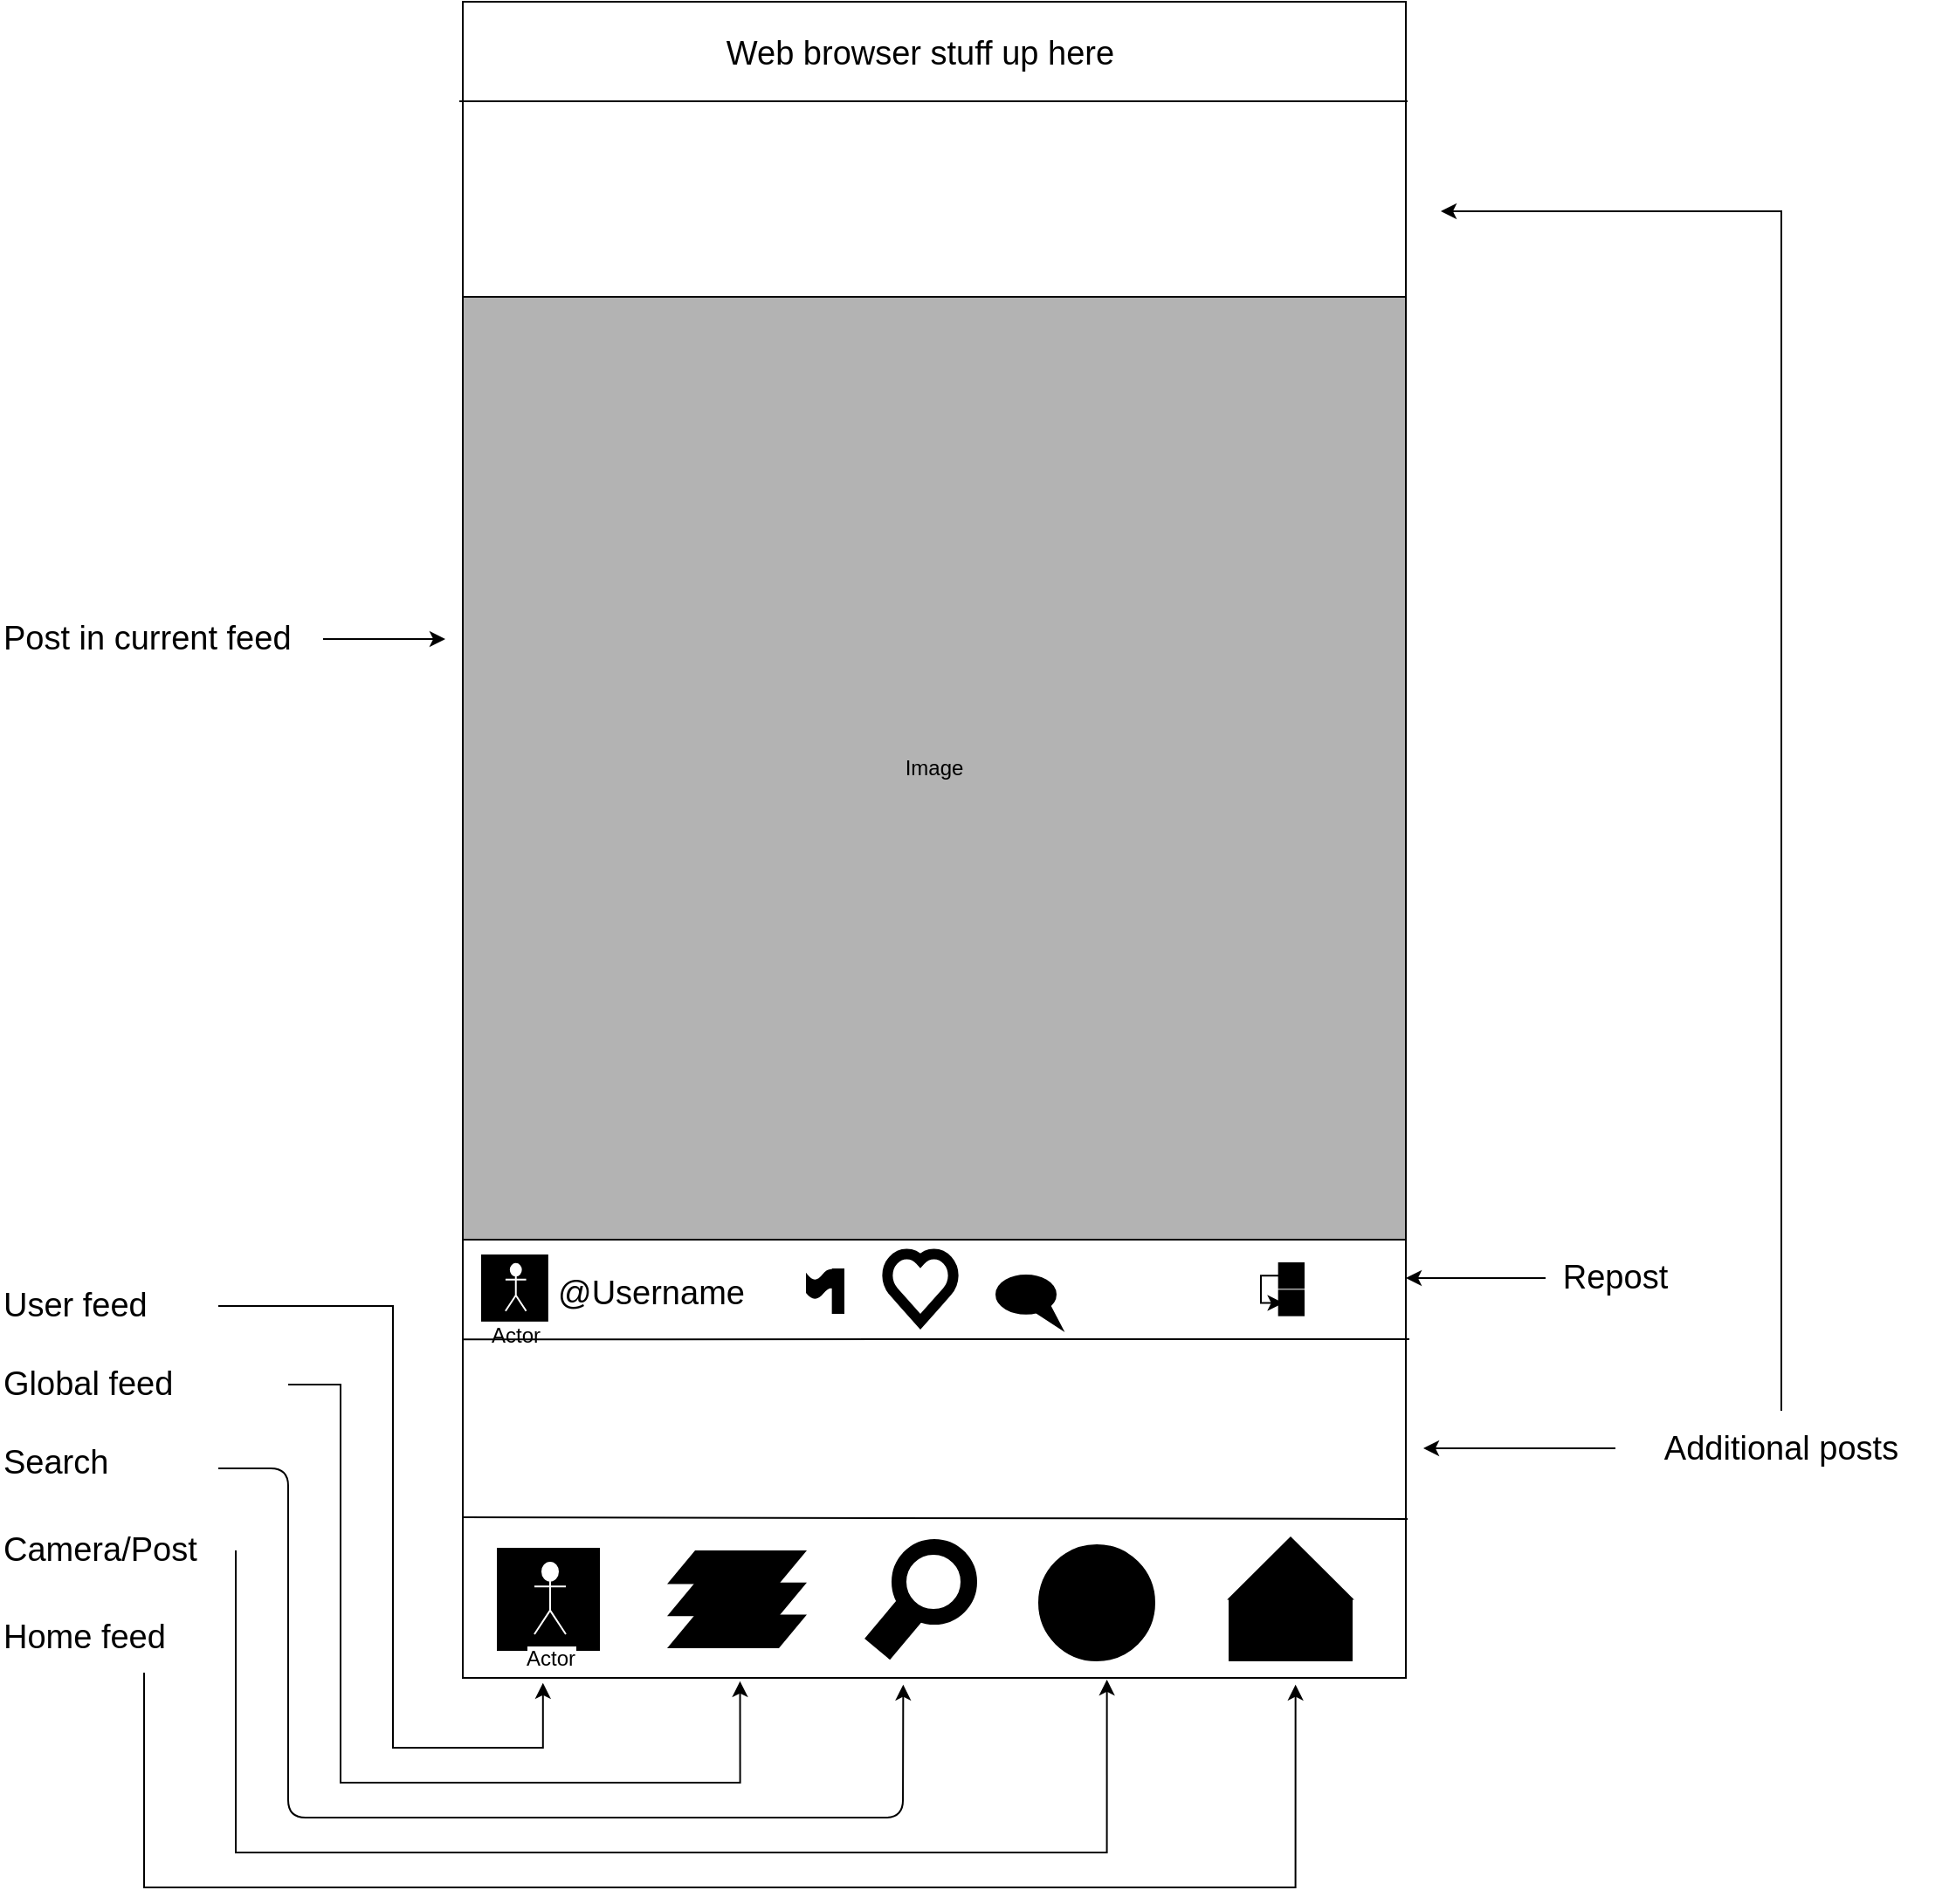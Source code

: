 <mxfile version="10.5.4" type="device"><diagram id="C5UNa0qLKktgKHD2sefd" name="Page-1"><mxGraphModel dx="2884" dy="1075" grid="1" gridSize="10" guides="1" tooltips="1" connect="1" arrows="1" fold="1" page="1" pageScale="1" pageWidth="850" pageHeight="1100" math="0" shadow="0"><root><mxCell id="0"/><mxCell id="1" parent="0"/><mxCell id="KackP2gAzGimuIkimXRz-1" value="" style="rounded=0;whiteSpace=wrap;html=1;" vertex="1" parent="1"><mxGeometry x="30" width="540" height="960" as="geometry"/></mxCell><mxCell id="KackP2gAzGimuIkimXRz-5" value="" style="endArrow=none;html=1;entryX=1.002;entryY=0.949;entryDx=0;entryDy=0;entryPerimeter=0;exitX=0;exitY=0.948;exitDx=0;exitDy=0;exitPerimeter=0;" edge="1" parent="1"><mxGeometry width="50" height="50" relative="1" as="geometry"><mxPoint x="30" y="868" as="sourcePoint"/><mxPoint x="571" y="869" as="targetPoint"/></mxGeometry></mxCell><mxCell id="KackP2gAzGimuIkimXRz-6" value="" style="group" vertex="1" connectable="0" parent="1"><mxGeometry x="469" y="862" width="70" height="88" as="geometry"/></mxCell><mxCell id="KackP2gAzGimuIkimXRz-3" value="" style="triangle;whiteSpace=wrap;html=1;rotation=-90;fillColor=#000000;" vertex="1" parent="KackP2gAzGimuIkimXRz-6"><mxGeometry x="17.5" width="35" height="70.4" as="geometry"/></mxCell><mxCell id="KackP2gAzGimuIkimXRz-4" value="" style="rounded=0;whiteSpace=wrap;html=1;fillColor=#000000;" vertex="1" parent="KackP2gAzGimuIkimXRz-6"><mxGeometry y="52.8" width="70" height="35.2" as="geometry"/></mxCell><mxCell id="KackP2gAzGimuIkimXRz-16" value="" style="ellipse;whiteSpace=wrap;html=1;aspect=fixed;strokeColor=#FFFFFF;strokeWidth=1;fillColor=#000000;" vertex="1" parent="1"><mxGeometry x="359" y="883" width="68" height="68" as="geometry"/></mxCell><mxCell id="KackP2gAzGimuIkimXRz-20" value="" style="group" vertex="1" connectable="0" parent="1"><mxGeometry x="256.5" y="880" width="68.5" height="52" as="geometry"/></mxCell><mxCell id="KackP2gAzGimuIkimXRz-17" value="" style="ellipse;whiteSpace=wrap;html=1;aspect=fixed;strokeColor=#FFFFFF;strokeWidth=1;fillColor=#000000;" vertex="1" parent="KackP2gAzGimuIkimXRz-20"><mxGeometry x="18.5" width="50" height="50" as="geometry"/></mxCell><mxCell id="KackP2gAzGimuIkimXRz-18" value="" style="rounded=0;whiteSpace=wrap;html=1;strokeColor=none;strokeWidth=1;fillColor=#000000;rotation=-50;" vertex="1" parent="KackP2gAzGimuIkimXRz-20"><mxGeometry x="1" y="33" width="55" height="19" as="geometry"/></mxCell><mxCell id="KackP2gAzGimuIkimXRz-19" value="" style="ellipse;whiteSpace=wrap;html=1;aspect=fixed;strokeColor=#FFFFFF;strokeWidth=1;fillColor=#FFFFFF;" vertex="1" parent="KackP2gAzGimuIkimXRz-20"><mxGeometry x="28" y="10" width="30" height="30" as="geometry"/></mxCell><mxCell id="KackP2gAzGimuIkimXRz-26" value="" style="group" vertex="1" connectable="0" parent="1"><mxGeometry x="147" y="887" width="80" height="56" as="geometry"/></mxCell><mxCell id="KackP2gAzGimuIkimXRz-24" value="" style="group" vertex="1" connectable="0" parent="KackP2gAzGimuIkimXRz-26"><mxGeometry width="80" height="56" as="geometry"/></mxCell><mxCell id="KackP2gAzGimuIkimXRz-21" value="" style="shape=parallelogram;perimeter=parallelogramPerimeter;whiteSpace=wrap;html=1;strokeColor=none;strokeWidth=1;fillColor=#000000;" vertex="1" parent="KackP2gAzGimuIkimXRz-24"><mxGeometry width="80" height="19.31" as="geometry"/></mxCell><mxCell id="KackP2gAzGimuIkimXRz-22" value="" style="shape=parallelogram;perimeter=parallelogramPerimeter;whiteSpace=wrap;html=1;strokeColor=none;strokeWidth=1;fillColor=#000000;" vertex="1" parent="KackP2gAzGimuIkimXRz-24"><mxGeometry y="18.345" width="80" height="19.31" as="geometry"/></mxCell><mxCell id="KackP2gAzGimuIkimXRz-23" value="" style="shape=parallelogram;perimeter=parallelogramPerimeter;whiteSpace=wrap;html=1;strokeColor=none;strokeWidth=1;fillColor=#000000;" vertex="1" parent="KackP2gAzGimuIkimXRz-24"><mxGeometry y="36.69" width="80" height="19.31" as="geometry"/></mxCell><mxCell id="KackP2gAzGimuIkimXRz-31" value="" style="group" vertex="1" connectable="0" parent="1"><mxGeometry x="49" y="885" width="70" height="70" as="geometry"/></mxCell><mxCell id="KackP2gAzGimuIkimXRz-27" value="" style="whiteSpace=wrap;html=1;aspect=fixed;strokeColor=#FFFFFF;strokeWidth=1;fillColor=#000000;" vertex="1" parent="KackP2gAzGimuIkimXRz-31"><mxGeometry width="60" height="60" as="geometry"/></mxCell><mxCell id="KackP2gAzGimuIkimXRz-28" value="Actor" style="shape=umlActor;verticalLabelPosition=bottom;labelBackgroundColor=#ffffff;verticalAlign=top;html=1;outlineConnect=0;strokeColor=#FFFFFF;strokeWidth=1;fillColor=#FFFFFF;" vertex="1" parent="KackP2gAzGimuIkimXRz-31"><mxGeometry x="22" y="9" width="18" height="41" as="geometry"/></mxCell><mxCell id="KackP2gAzGimuIkimXRz-32" value="Image" style="whiteSpace=wrap;html=1;aspect=fixed;strokeColor=#000000;strokeWidth=1;fillColor=#B3B3B3;" vertex="1" parent="1"><mxGeometry x="30" y="169" width="540" height="540" as="geometry"/></mxCell><mxCell id="KackP2gAzGimuIkimXRz-33" value="" style="group" vertex="1" connectable="0" parent="1"><mxGeometry x="40" y="717" width="46" height="46" as="geometry"/></mxCell><mxCell id="KackP2gAzGimuIkimXRz-34" value="" style="whiteSpace=wrap;html=1;aspect=fixed;strokeColor=#FFFFFF;strokeWidth=1;fillColor=#000000;" vertex="1" parent="KackP2gAzGimuIkimXRz-33"><mxGeometry width="39.429" height="39.429" as="geometry"/></mxCell><mxCell id="KackP2gAzGimuIkimXRz-35" value="Actor" style="shape=umlActor;verticalLabelPosition=bottom;labelBackgroundColor=#ffffff;verticalAlign=top;html=1;outlineConnect=0;strokeColor=#FFFFFF;strokeWidth=1;fillColor=#FFFFFF;" vertex="1" parent="KackP2gAzGimuIkimXRz-33"><mxGeometry x="14.457" y="5.914" width="11.829" height="26.943" as="geometry"/></mxCell><mxCell id="KackP2gAzGimuIkimXRz-36" value="&lt;font style=&quot;font-size: 19px;&quot;&gt;@Username&lt;/font&gt;" style="text;html=1;strokeColor=none;fillColor=none;align=center;verticalAlign=middle;whiteSpace=wrap;rounded=0;fontSize=19;" vertex="1" parent="1"><mxGeometry x="86" y="723" width="104" height="33" as="geometry"/></mxCell><mxCell id="KackP2gAzGimuIkimXRz-37" value="" style="endArrow=none;html=1;fontSize=19;exitX=0;exitY=0.798;exitDx=0;exitDy=0;exitPerimeter=0;" edge="1" parent="1" source="KackP2gAzGimuIkimXRz-1"><mxGeometry width="50" height="50" relative="1" as="geometry"><mxPoint x="-190" y="670" as="sourcePoint"/><mxPoint x="572" y="766" as="targetPoint"/></mxGeometry></mxCell><mxCell id="KackP2gAzGimuIkimXRz-41" value="" style="group" vertex="1" connectable="0" parent="1"><mxGeometry x="227" y="726" width="21" height="25" as="geometry"/></mxCell><mxCell id="KackP2gAzGimuIkimXRz-40" value="" style="group" vertex="1" connectable="0" parent="KackP2gAzGimuIkimXRz-41"><mxGeometry width="21" height="25" as="geometry"/></mxCell><mxCell id="KackP2gAzGimuIkimXRz-38" value="" style="shape=tape;whiteSpace=wrap;html=1;strokeColor=#000000;strokeWidth=1;fillColor=#000000;fontSize=19;" vertex="1" parent="KackP2gAzGimuIkimXRz-40"><mxGeometry width="18.529" height="16.667" as="geometry"/></mxCell><mxCell id="KackP2gAzGimuIkimXRz-39" value="" style="rounded=0;whiteSpace=wrap;html=1;strokeColor=#000000;strokeWidth=1;fillColor=#000000;fontSize=19;" vertex="1" parent="KackP2gAzGimuIkimXRz-40"><mxGeometry x="14.824" width="6.176" height="25" as="geometry"/></mxCell><mxCell id="KackP2gAzGimuIkimXRz-43" value="" style="verticalLabelPosition=bottom;verticalAlign=top;html=1;shape=mxgraph.basic.heart;strokeColor=#000000;strokeWidth=6;fillColor=none;fontSize=19;" vertex="1" parent="1"><mxGeometry x="272" y="716" width="40" height="40" as="geometry"/></mxCell><mxCell id="KackP2gAzGimuIkimXRz-46" value="" style="group" vertex="1" connectable="0" parent="1"><mxGeometry x="338" y="732" width="29" height="23" as="geometry"/></mxCell><mxCell id="KackP2gAzGimuIkimXRz-44" value="" style="verticalLabelPosition=bottom;verticalAlign=top;html=1;shape=mxgraph.basic.obtuse_triangle;dx=0.25;strokeColor=#000000;strokeWidth=6;fillColor=#000000;fontSize=19;rotation=165;" vertex="1" parent="KackP2gAzGimuIkimXRz-46"><mxGeometry x="14.764" y="9.2" width="12.391" height="13.8" as="geometry"/></mxCell><mxCell id="KackP2gAzGimuIkimXRz-45" value="" style="ellipse;whiteSpace=wrap;html=1;strokeColor=#000000;strokeWidth=6;fillColor=#000000;fontSize=19;" vertex="1" parent="KackP2gAzGimuIkimXRz-46"><mxGeometry width="29" height="16.867" as="geometry"/></mxCell><mxCell id="KackP2gAzGimuIkimXRz-47" value="" style="endArrow=none;html=1;fontSize=19;entryX=1.002;entryY=0.051;entryDx=0;entryDy=0;entryPerimeter=0;" edge="1" parent="1"><mxGeometry width="50" height="50" relative="1" as="geometry"><mxPoint x="28" y="57" as="sourcePoint"/><mxPoint x="571" y="57" as="targetPoint"/></mxGeometry></mxCell><mxCell id="KackP2gAzGimuIkimXRz-48" value="Web browser stuff up here" style="text;html=1;strokeColor=none;fillColor=none;align=center;verticalAlign=middle;whiteSpace=wrap;rounded=0;fontSize=19;" vertex="1" parent="1"><mxGeometry x="160" y="10" width="264" height="40" as="geometry"/></mxCell><mxCell id="KackP2gAzGimuIkimXRz-59" style="edgeStyle=orthogonalEdgeStyle;rounded=0;orthogonalLoop=1;jettySize=auto;html=1;fontSize=19;entryX=0.085;entryY=1.003;entryDx=0;entryDy=0;entryPerimeter=0;" edge="1" parent="1" source="KackP2gAzGimuIkimXRz-49" target="KackP2gAzGimuIkimXRz-1"><mxGeometry relative="1" as="geometry"><mxPoint x="10" y="980" as="targetPoint"/><Array as="points"><mxPoint x="-10" y="747"/><mxPoint x="-10" y="1000"/><mxPoint x="76" y="1000"/></Array></mxGeometry></mxCell><mxCell id="KackP2gAzGimuIkimXRz-49" value="User feed" style="text;html=1;strokeColor=none;fillColor=none;align=left;verticalAlign=middle;whiteSpace=wrap;rounded=0;fontSize=19;" vertex="1" parent="1"><mxGeometry x="-235" y="732" width="125" height="30" as="geometry"/></mxCell><mxCell id="KackP2gAzGimuIkimXRz-58" style="edgeStyle=orthogonalEdgeStyle;rounded=0;orthogonalLoop=1;jettySize=auto;html=1;fontSize=19;entryX=0.294;entryY=1.002;entryDx=0;entryDy=0;entryPerimeter=0;" edge="1" parent="1" source="KackP2gAzGimuIkimXRz-50" target="KackP2gAzGimuIkimXRz-1"><mxGeometry relative="1" as="geometry"><mxPoint x="190" y="990" as="targetPoint"/><Array as="points"><mxPoint x="-40" y="792"/><mxPoint x="-40" y="1020"/><mxPoint x="189" y="1020"/></Array></mxGeometry></mxCell><mxCell id="KackP2gAzGimuIkimXRz-50" value="Global feed" style="text;html=1;strokeColor=none;fillColor=none;align=left;verticalAlign=middle;whiteSpace=wrap;rounded=0;fontSize=19;" vertex="1" parent="1"><mxGeometry x="-235" y="767" width="165" height="50" as="geometry"/></mxCell><mxCell id="KackP2gAzGimuIkimXRz-51" value="Search" style="text;html=1;strokeColor=none;fillColor=none;align=left;verticalAlign=middle;whiteSpace=wrap;rounded=0;fontSize=19;" vertex="1" parent="1"><mxGeometry x="-235" y="817" width="125" height="40" as="geometry"/></mxCell><mxCell id="KackP2gAzGimuIkimXRz-56" style="edgeStyle=orthogonalEdgeStyle;rounded=0;orthogonalLoop=1;jettySize=auto;html=1;fontSize=19;entryX=0.683;entryY=1.001;entryDx=0;entryDy=0;entryPerimeter=0;exitX=1;exitY=0.5;exitDx=0;exitDy=0;" edge="1" parent="1" source="KackP2gAzGimuIkimXRz-53" target="KackP2gAzGimuIkimXRz-1"><mxGeometry relative="1" as="geometry"><mxPoint x="400" y="1015" as="targetPoint"/><Array as="points"><mxPoint x="-100" y="1060"/><mxPoint x="399" y="1060"/></Array></mxGeometry></mxCell><mxCell id="KackP2gAzGimuIkimXRz-53" value="Camera/Post" style="text;html=1;strokeColor=none;fillColor=none;align=left;verticalAlign=middle;whiteSpace=wrap;rounded=0;fontSize=19;" vertex="1" parent="1"><mxGeometry x="-235" y="867" width="135" height="40" as="geometry"/></mxCell><mxCell id="KackP2gAzGimuIkimXRz-55" style="edgeStyle=orthogonalEdgeStyle;rounded=0;orthogonalLoop=1;jettySize=auto;html=1;fontSize=19;entryX=0.883;entryY=1.004;entryDx=0;entryDy=0;entryPerimeter=0;" edge="1" parent="1" source="KackP2gAzGimuIkimXRz-54" target="KackP2gAzGimuIkimXRz-1"><mxGeometry relative="1" as="geometry"><mxPoint x="510" y="1040" as="targetPoint"/><Array as="points"><mxPoint x="-152" y="1080"/><mxPoint x="507" y="1080"/></Array></mxGeometry></mxCell><mxCell id="KackP2gAzGimuIkimXRz-54" value="Home feed" style="text;html=1;strokeColor=none;fillColor=none;align=left;verticalAlign=middle;whiteSpace=wrap;rounded=0;fontSize=19;" vertex="1" parent="1"><mxGeometry x="-235" y="917" width="165" height="40" as="geometry"/></mxCell><mxCell id="KackP2gAzGimuIkimXRz-57" value="" style="endArrow=classic;html=1;fontSize=19;entryX=0.467;entryY=1.004;entryDx=0;entryDy=0;entryPerimeter=0;" edge="1" parent="1" target="KackP2gAzGimuIkimXRz-1"><mxGeometry width="50" height="50" relative="1" as="geometry"><mxPoint x="-110" y="840" as="sourcePoint"/><mxPoint x="314.5" y="997" as="targetPoint"/><Array as="points"><mxPoint x="-70" y="840"/><mxPoint x="-70" y="940"/><mxPoint x="-70" y="1040"/><mxPoint x="150" y="1040"/><mxPoint x="282" y="1040"/></Array></mxGeometry></mxCell><mxCell id="KackP2gAzGimuIkimXRz-61" style="edgeStyle=orthogonalEdgeStyle;rounded=0;orthogonalLoop=1;jettySize=auto;html=1;fontSize=19;" edge="1" parent="1" source="KackP2gAzGimuIkimXRz-60"><mxGeometry relative="1" as="geometry"><mxPoint x="580" y="828.5" as="targetPoint"/></mxGeometry></mxCell><mxCell id="KackP2gAzGimuIkimXRz-62" style="edgeStyle=orthogonalEdgeStyle;rounded=0;orthogonalLoop=1;jettySize=auto;html=1;fontSize=19;" edge="1" parent="1" source="KackP2gAzGimuIkimXRz-60"><mxGeometry relative="1" as="geometry"><mxPoint x="590" y="120" as="targetPoint"/><Array as="points"><mxPoint x="785" y="120"/></Array></mxGeometry></mxCell><mxCell id="KackP2gAzGimuIkimXRz-60" value="Additional posts" style="text;html=1;strokeColor=none;fillColor=none;align=center;verticalAlign=middle;whiteSpace=wrap;rounded=0;fontSize=19;" vertex="1" parent="1"><mxGeometry x="690" y="807" width="190" height="43" as="geometry"/></mxCell><mxCell id="KackP2gAzGimuIkimXRz-64" style="edgeStyle=orthogonalEdgeStyle;rounded=0;orthogonalLoop=1;jettySize=auto;html=1;fontSize=19;" edge="1" parent="1" source="KackP2gAzGimuIkimXRz-63"><mxGeometry relative="1" as="geometry"><mxPoint x="20" y="365" as="targetPoint"/></mxGeometry></mxCell><mxCell id="KackP2gAzGimuIkimXRz-63" value="Post in current feed" style="text;html=1;strokeColor=none;fillColor=none;align=left;verticalAlign=middle;whiteSpace=wrap;rounded=0;fontSize=19;" vertex="1" parent="1"><mxGeometry x="-235" y="350" width="185" height="30" as="geometry"/></mxCell><mxCell id="KackP2gAzGimuIkimXRz-76" value="" style="group" vertex="1" connectable="0" parent="1"><mxGeometry x="487" y="725" width="22" height="25" as="geometry"/></mxCell><mxCell id="KackP2gAzGimuIkimXRz-74" value="" style="group" vertex="1" connectable="0" parent="KackP2gAzGimuIkimXRz-76"><mxGeometry width="22" height="25" as="geometry"/></mxCell><mxCell id="KackP2gAzGimuIkimXRz-72" value="" style="group" vertex="1" connectable="0" parent="KackP2gAzGimuIkimXRz-74"><mxGeometry width="22" height="25" as="geometry"/></mxCell><mxCell id="KackP2gAzGimuIkimXRz-69" value="" style="whiteSpace=wrap;html=1;aspect=fixed;strokeColor=#000000;strokeWidth=6;fillColor=#000000;fontSize=19;align=left;" vertex="1" parent="KackP2gAzGimuIkimXRz-72"><mxGeometry x="12.833" width="9.167" height="9.167" as="geometry"/></mxCell><mxCell id="KackP2gAzGimuIkimXRz-70" value="" style="whiteSpace=wrap;html=1;aspect=fixed;strokeColor=#000000;strokeWidth=6;fillColor=#000000;fontSize=19;align=left;" vertex="1" parent="KackP2gAzGimuIkimXRz-72"><mxGeometry x="12.833" y="15.672" width="9.167" height="9.167" as="geometry"/></mxCell><mxCell id="KackP2gAzGimuIkimXRz-71" style="edgeStyle=orthogonalEdgeStyle;rounded=0;orthogonalLoop=1;jettySize=auto;html=1;fontSize=19;entryX=0;entryY=0.5;entryDx=0;entryDy=0;" edge="1" parent="KackP2gAzGimuIkimXRz-72" source="KackP2gAzGimuIkimXRz-69" target="KackP2gAzGimuIkimXRz-70"><mxGeometry relative="1" as="geometry"><mxPoint x="-3.667" y="26.119" as="targetPoint"/><Array as="points"><mxPoint y="4.851"/><mxPoint y="20.522"/></Array></mxGeometry></mxCell><mxCell id="KackP2gAzGimuIkimXRz-78" style="edgeStyle=orthogonalEdgeStyle;rounded=0;orthogonalLoop=1;jettySize=auto;html=1;fontSize=19;" edge="1" parent="1" source="KackP2gAzGimuIkimXRz-77" target="KackP2gAzGimuIkimXRz-1"><mxGeometry relative="1" as="geometry"><mxPoint x="610.0" y="750" as="targetPoint"/><Array as="points"><mxPoint x="660" y="740"/><mxPoint x="660" y="740"/></Array></mxGeometry></mxCell><mxCell id="KackP2gAzGimuIkimXRz-77" value="Repost" style="text;html=1;strokeColor=none;fillColor=none;align=center;verticalAlign=middle;whiteSpace=wrap;rounded=0;fontSize=19;" vertex="1" parent="1"><mxGeometry x="650" y="721" width="80" height="20" as="geometry"/></mxCell></root></mxGraphModel></diagram></mxfile>
